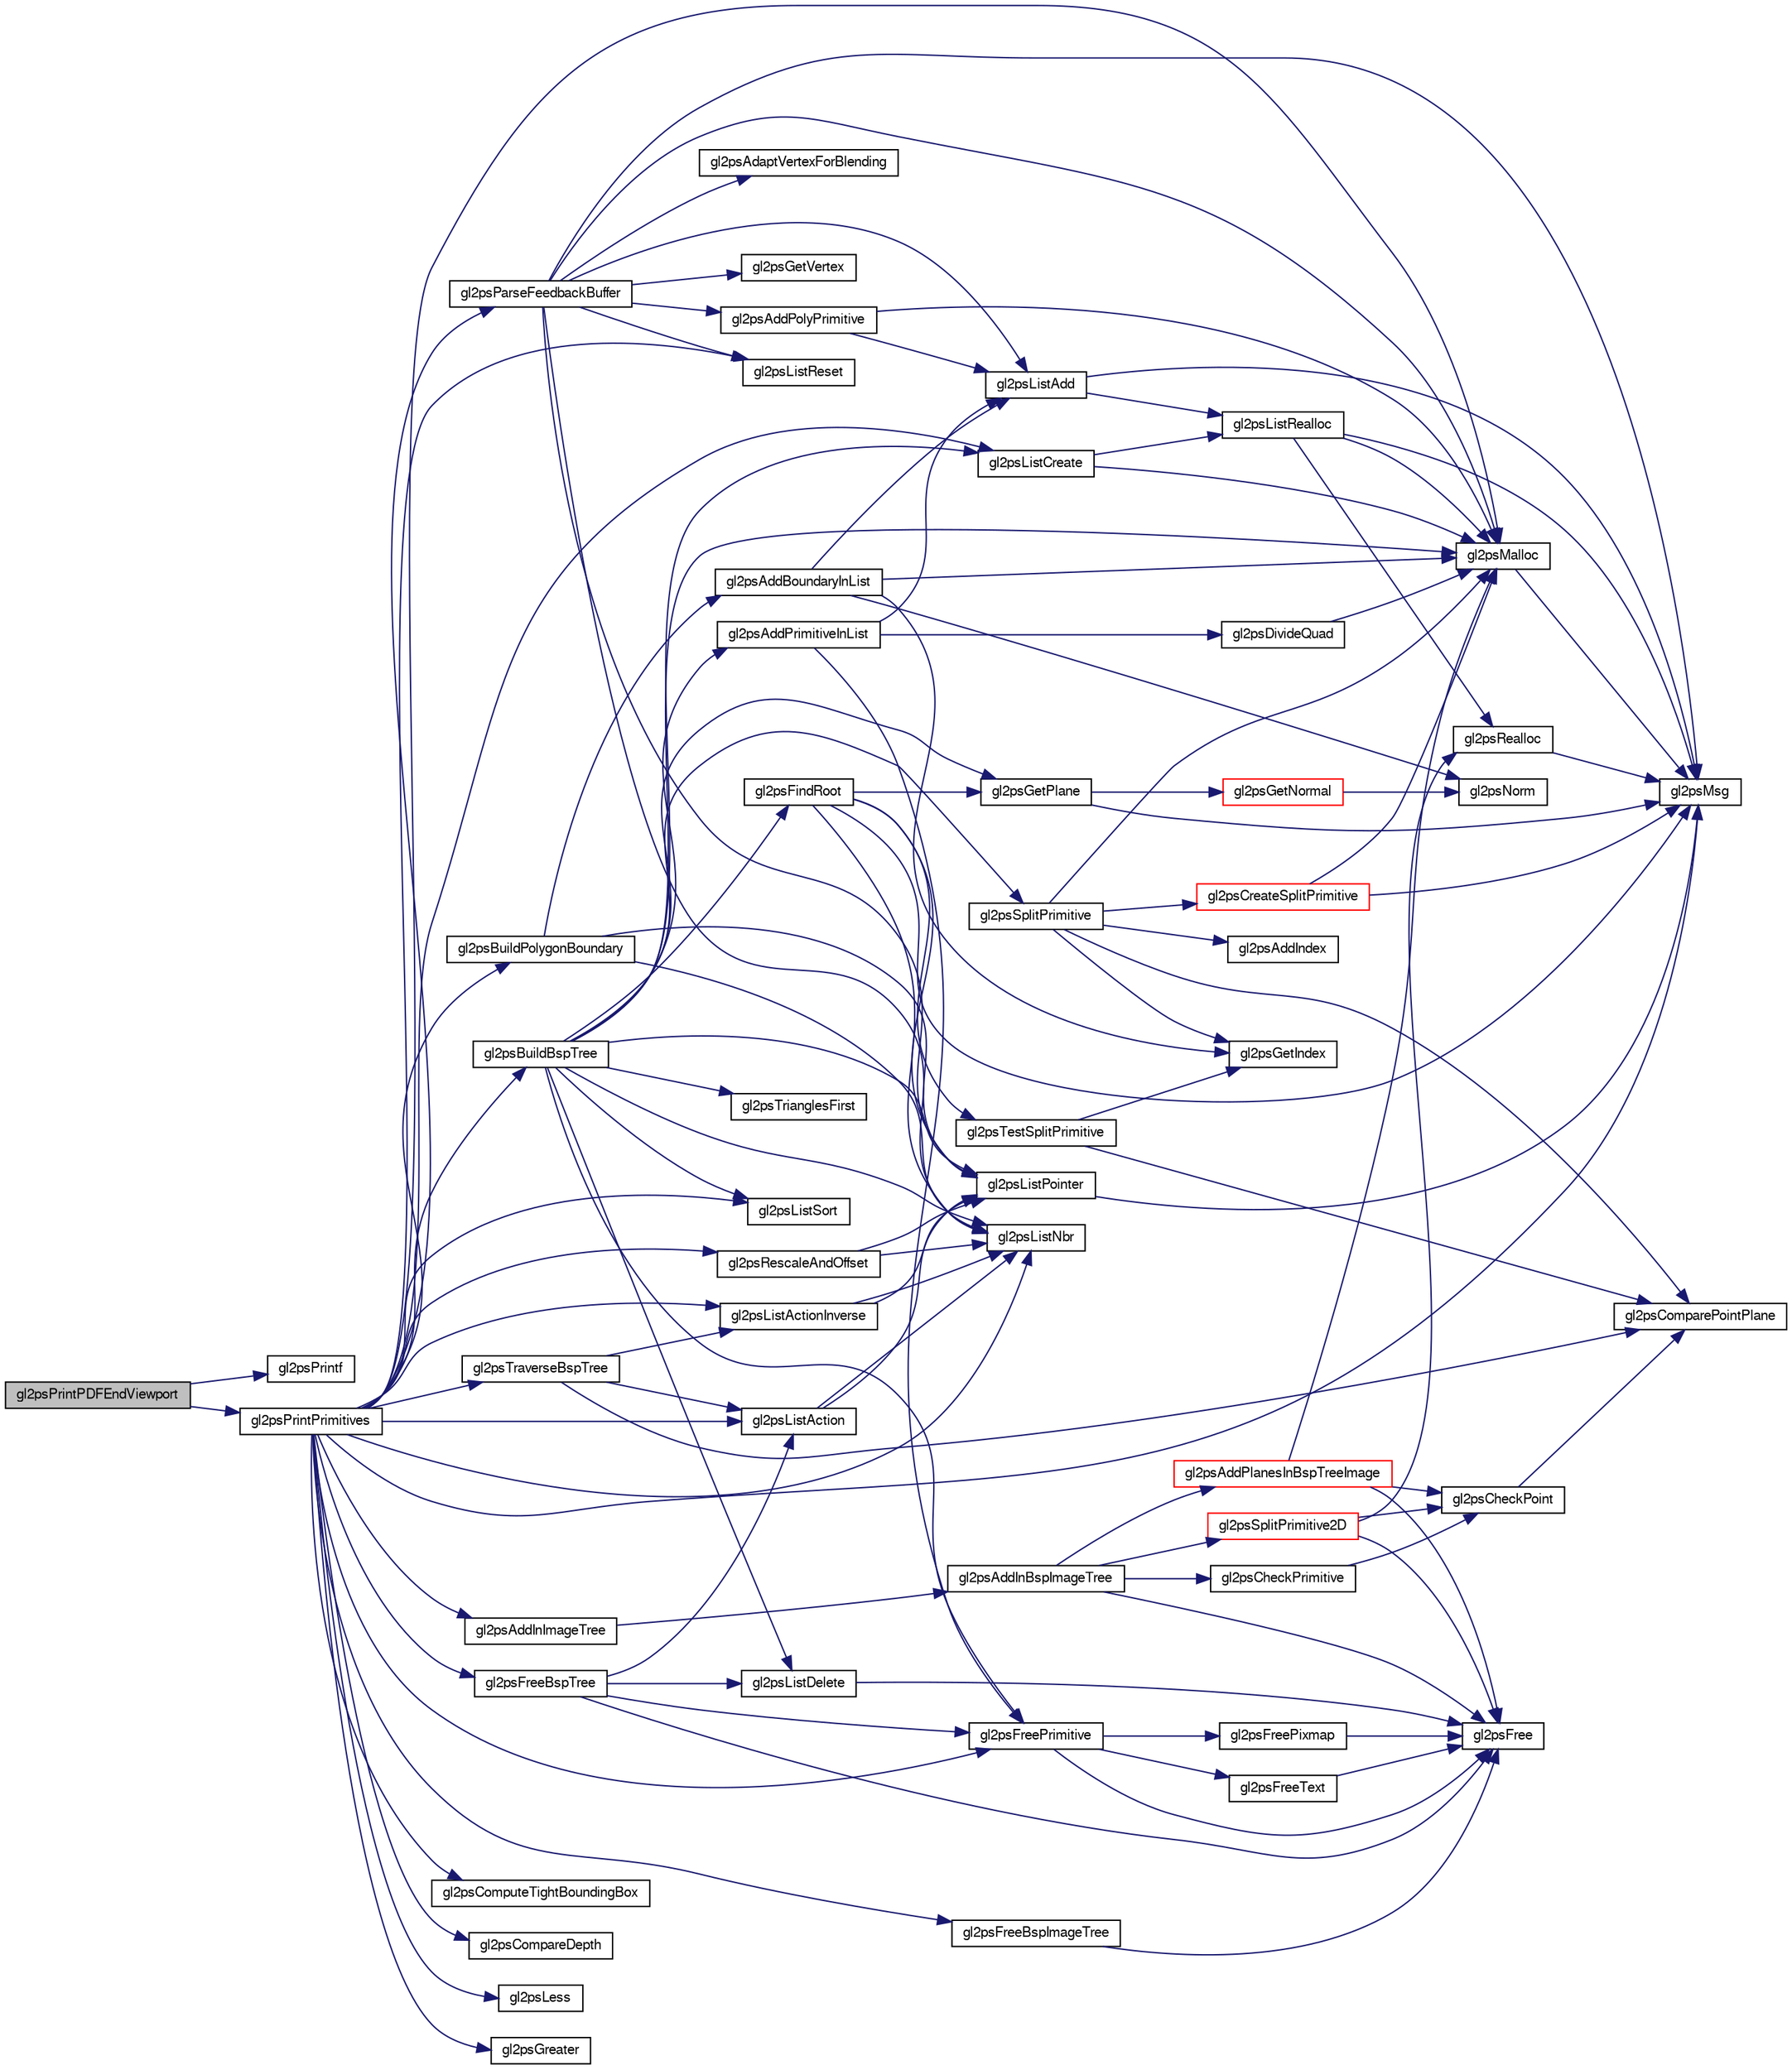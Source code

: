 digraph G
{
  edge [fontname="FreeSans",fontsize="10",labelfontname="FreeSans",labelfontsize="10"];
  node [fontname="FreeSans",fontsize="10",shape=record];
  rankdir="LR";
  Node1 [label="gl2psPrintPDFEndViewport",height=0.2,width=0.4,color="black", fillcolor="grey75", style="filled" fontcolor="black"];
  Node1 -> Node2 [color="midnightblue",fontsize="10",style="solid",fontname="FreeSans"];
  Node2 [label="gl2psPrintf",height=0.2,width=0.4,color="black", fillcolor="white", style="filled",URL="$gl2ps_8c.html#ac9f550ea1c4dfd5a1d89a75c80d5ba77"];
  Node1 -> Node3 [color="midnightblue",fontsize="10",style="solid",fontname="FreeSans"];
  Node3 [label="gl2psPrintPrimitives",height=0.2,width=0.4,color="black", fillcolor="white", style="filled",URL="$gl2ps_8c.html#a2a8f02c7a6eab001539f77b01f6d1941"];
  Node3 -> Node4 [color="midnightblue",fontsize="10",style="solid",fontname="FreeSans"];
  Node4 [label="gl2psMsg",height=0.2,width=0.4,color="black", fillcolor="white", style="filled",URL="$gl2ps_8c.html#ab2b05dc9c0ad9b295309ef903218908c"];
  Node3 -> Node5 [color="midnightblue",fontsize="10",style="solid",fontname="FreeSans"];
  Node5 [label="gl2psParseFeedbackBuffer",height=0.2,width=0.4,color="black", fillcolor="white", style="filled",URL="$gl2ps_8c.html#aec88075909ff34e16c56bf6c05c33b67"];
  Node5 -> Node6 [color="midnightblue",fontsize="10",style="solid",fontname="FreeSans"];
  Node6 [label="gl2psAdaptVertexForBlending",height=0.2,width=0.4,color="black", fillcolor="white", style="filled",URL="$gl2ps_8c.html#a390a2c3b1277a311c3e8809c50a85136"];
  Node5 -> Node7 [color="midnightblue",fontsize="10",style="solid",fontname="FreeSans"];
  Node7 [label="gl2psAddPolyPrimitive",height=0.2,width=0.4,color="black", fillcolor="white", style="filled",URL="$gl2ps_8c.html#a9f3831913473ab9758aba08c62e4a420"];
  Node7 -> Node8 [color="midnightblue",fontsize="10",style="solid",fontname="FreeSans"];
  Node8 [label="gl2psListAdd",height=0.2,width=0.4,color="black", fillcolor="white", style="filled",URL="$gl2ps_8c.html#ac6854212b14c712b8866abe23ff3e329"];
  Node8 -> Node9 [color="midnightblue",fontsize="10",style="solid",fontname="FreeSans"];
  Node9 [label="gl2psListRealloc",height=0.2,width=0.4,color="black", fillcolor="white", style="filled",URL="$gl2ps_8c.html#ad60529307a4f9f99386e892d4a0879ed"];
  Node9 -> Node10 [color="midnightblue",fontsize="10",style="solid",fontname="FreeSans"];
  Node10 [label="gl2psMalloc",height=0.2,width=0.4,color="black", fillcolor="white", style="filled",URL="$gl2ps_8c.html#ae8687abe691957a70d1b0456015e2a4f"];
  Node10 -> Node4 [color="midnightblue",fontsize="10",style="solid",fontname="FreeSans"];
  Node9 -> Node4 [color="midnightblue",fontsize="10",style="solid",fontname="FreeSans"];
  Node9 -> Node11 [color="midnightblue",fontsize="10",style="solid",fontname="FreeSans"];
  Node11 [label="gl2psRealloc",height=0.2,width=0.4,color="black", fillcolor="white", style="filled",URL="$gl2ps_8c.html#ad97a3884fd09ae984f539e0ebc59b9ed"];
  Node11 -> Node4 [color="midnightblue",fontsize="10",style="solid",fontname="FreeSans"];
  Node8 -> Node4 [color="midnightblue",fontsize="10",style="solid",fontname="FreeSans"];
  Node7 -> Node10 [color="midnightblue",fontsize="10",style="solid",fontname="FreeSans"];
  Node5 -> Node12 [color="midnightblue",fontsize="10",style="solid",fontname="FreeSans"];
  Node12 [label="gl2psGetVertex",height=0.2,width=0.4,color="black", fillcolor="white", style="filled",URL="$gl2ps_8c.html#a74986b47e282685f848dee98c59569fc"];
  Node5 -> Node8 [color="midnightblue",fontsize="10",style="solid",fontname="FreeSans"];
  Node5 -> Node13 [color="midnightblue",fontsize="10",style="solid",fontname="FreeSans"];
  Node13 [label="gl2psListNbr",height=0.2,width=0.4,color="black", fillcolor="white", style="filled",URL="$gl2ps_8c.html#a2465a92c54cf5b9492d2300086f522eb"];
  Node5 -> Node14 [color="midnightblue",fontsize="10",style="solid",fontname="FreeSans"];
  Node14 [label="gl2psListPointer",height=0.2,width=0.4,color="black", fillcolor="white", style="filled",URL="$gl2ps_8c.html#af67ad40f61fddd9b042081c96b1be98b"];
  Node14 -> Node4 [color="midnightblue",fontsize="10",style="solid",fontname="FreeSans"];
  Node5 -> Node15 [color="midnightblue",fontsize="10",style="solid",fontname="FreeSans"];
  Node15 [label="gl2psListReset",height=0.2,width=0.4,color="black", fillcolor="white", style="filled",URL="$gl2ps_8c.html#af18920ab626a240eeea7eff070706fe7"];
  Node5 -> Node10 [color="midnightblue",fontsize="10",style="solid",fontname="FreeSans"];
  Node5 -> Node4 [color="midnightblue",fontsize="10",style="solid",fontname="FreeSans"];
  Node3 -> Node16 [color="midnightblue",fontsize="10",style="solid",fontname="FreeSans"];
  Node16 [label="gl2psRescaleAndOffset",height=0.2,width=0.4,color="black", fillcolor="white", style="filled",URL="$gl2ps_8c.html#a8aa2a6e69eb7a4846f83706c25b313cc"];
  Node16 -> Node13 [color="midnightblue",fontsize="10",style="solid",fontname="FreeSans"];
  Node16 -> Node14 [color="midnightblue",fontsize="10",style="solid",fontname="FreeSans"];
  Node3 -> Node13 [color="midnightblue",fontsize="10",style="solid",fontname="FreeSans"];
  Node3 -> Node17 [color="midnightblue",fontsize="10",style="solid",fontname="FreeSans"];
  Node17 [label="gl2psListAction",height=0.2,width=0.4,color="black", fillcolor="white", style="filled",URL="$gl2ps_8c.html#aa3a5289709697297ed880250e717b4d6"];
  Node17 -> Node13 [color="midnightblue",fontsize="10",style="solid",fontname="FreeSans"];
  Node17 -> Node14 [color="midnightblue",fontsize="10",style="solid",fontname="FreeSans"];
  Node3 -> Node18 [color="midnightblue",fontsize="10",style="solid",fontname="FreeSans"];
  Node18 [label="gl2psComputeTightBoundingBox",height=0.2,width=0.4,color="black", fillcolor="white", style="filled",URL="$gl2ps_8c.html#a6c08990728b10077d0920f86e8f563c0"];
  Node3 -> Node19 [color="midnightblue",fontsize="10",style="solid",fontname="FreeSans"];
  Node19 [label="gl2psFreePrimitive",height=0.2,width=0.4,color="black", fillcolor="white", style="filled",URL="$gl2ps_8c.html#a2e6682ec07dc244fd1ee99a07bbe0245"];
  Node19 -> Node20 [color="midnightblue",fontsize="10",style="solid",fontname="FreeSans"];
  Node20 [label="gl2psFree",height=0.2,width=0.4,color="black", fillcolor="white", style="filled",URL="$gl2ps_8c.html#a9da21cb65c24c911efd2d82c988287bc"];
  Node19 -> Node21 [color="midnightblue",fontsize="10",style="solid",fontname="FreeSans"];
  Node21 [label="gl2psFreePixmap",height=0.2,width=0.4,color="black", fillcolor="white", style="filled",URL="$gl2ps_8c.html#a676a71038ca841eb8845224bd43b879f"];
  Node21 -> Node20 [color="midnightblue",fontsize="10",style="solid",fontname="FreeSans"];
  Node19 -> Node22 [color="midnightblue",fontsize="10",style="solid",fontname="FreeSans"];
  Node22 [label="gl2psFreeText",height=0.2,width=0.4,color="black", fillcolor="white", style="filled",URL="$gl2ps_8c.html#ad2d77be172e23794091201f555307cac"];
  Node22 -> Node20 [color="midnightblue",fontsize="10",style="solid",fontname="FreeSans"];
  Node3 -> Node15 [color="midnightblue",fontsize="10",style="solid",fontname="FreeSans"];
  Node3 -> Node23 [color="midnightblue",fontsize="10",style="solid",fontname="FreeSans"];
  Node23 [label="gl2psListSort",height=0.2,width=0.4,color="black", fillcolor="white", style="filled",URL="$gl2ps_8c.html#a026b19175df092eeef2e9573815f0953"];
  Node3 -> Node24 [color="midnightblue",fontsize="10",style="solid",fontname="FreeSans"];
  Node24 [label="gl2psCompareDepth",height=0.2,width=0.4,color="black", fillcolor="white", style="filled",URL="$gl2ps_8c.html#a4e6a4b2daad6822b388b86c723807022"];
  Node3 -> Node25 [color="midnightblue",fontsize="10",style="solid",fontname="FreeSans"];
  Node25 [label="gl2psListActionInverse",height=0.2,width=0.4,color="black", fillcolor="white", style="filled",URL="$gl2ps_8c.html#ae02a605fa2013b5fa1ae66a5bd1f6665"];
  Node25 -> Node13 [color="midnightblue",fontsize="10",style="solid",fontname="FreeSans"];
  Node25 -> Node14 [color="midnightblue",fontsize="10",style="solid",fontname="FreeSans"];
  Node3 -> Node26 [color="midnightblue",fontsize="10",style="solid",fontname="FreeSans"];
  Node26 [label="gl2psAddInImageTree",height=0.2,width=0.4,color="black", fillcolor="white", style="filled",URL="$gl2ps_8c.html#ac922753ff2ccd48beec9c2376f271258"];
  Node26 -> Node27 [color="midnightblue",fontsize="10",style="solid",fontname="FreeSans"];
  Node27 [label="gl2psAddInBspImageTree",height=0.2,width=0.4,color="black", fillcolor="white", style="filled",URL="$gl2ps_8c.html#aa32bfee41ede700e6f4ddd3feed55cb7"];
  Node27 -> Node28 [color="midnightblue",fontsize="10",style="solid",fontname="FreeSans"];
  Node28 [label="gl2psAddPlanesInBspTreeImage",height=0.2,width=0.4,color="red", fillcolor="white", style="filled",URL="$gl2ps_8c.html#ab1064d859ab48e175347ec218c1a6da2"];
  Node28 -> Node29 [color="midnightblue",fontsize="10",style="solid",fontname="FreeSans"];
  Node29 [label="gl2psCheckPoint",height=0.2,width=0.4,color="black", fillcolor="white", style="filled",URL="$gl2ps_8c.html#a7597e03e230c3931ec83aed4c31af6e7"];
  Node29 -> Node30 [color="midnightblue",fontsize="10",style="solid",fontname="FreeSans"];
  Node30 [label="gl2psComparePointPlane",height=0.2,width=0.4,color="black", fillcolor="white", style="filled",URL="$gl2ps_8c.html#afb01acbb2a9493e62c981d63d079bbe4"];
  Node28 -> Node20 [color="midnightblue",fontsize="10",style="solid",fontname="FreeSans"];
  Node28 -> Node10 [color="midnightblue",fontsize="10",style="solid",fontname="FreeSans"];
  Node27 -> Node31 [color="midnightblue",fontsize="10",style="solid",fontname="FreeSans"];
  Node31 [label="gl2psCheckPrimitive",height=0.2,width=0.4,color="black", fillcolor="white", style="filled",URL="$gl2ps_8c.html#a9209bdc608c6bf1973266e072465c7ba"];
  Node31 -> Node29 [color="midnightblue",fontsize="10",style="solid",fontname="FreeSans"];
  Node27 -> Node20 [color="midnightblue",fontsize="10",style="solid",fontname="FreeSans"];
  Node27 -> Node32 [color="midnightblue",fontsize="10",style="solid",fontname="FreeSans"];
  Node32 [label="gl2psSplitPrimitive2D",height=0.2,width=0.4,color="red", fillcolor="white", style="filled",URL="$gl2ps_8c.html#a27b55ebcdb7d29677eb7985e1cd437d4"];
  Node32 -> Node29 [color="midnightblue",fontsize="10",style="solid",fontname="FreeSans"];
  Node32 -> Node11 [color="midnightblue",fontsize="10",style="solid",fontname="FreeSans"];
  Node32 -> Node20 [color="midnightblue",fontsize="10",style="solid",fontname="FreeSans"];
  Node3 -> Node33 [color="midnightblue",fontsize="10",style="solid",fontname="FreeSans"];
  Node33 [label="gl2psFreeBspImageTree",height=0.2,width=0.4,color="black", fillcolor="white", style="filled",URL="$gl2ps_8c.html#a3c2f4f57c2cb6188fa629b7c8ea7375f"];
  Node33 -> Node20 [color="midnightblue",fontsize="10",style="solid",fontname="FreeSans"];
  Node3 -> Node10 [color="midnightblue",fontsize="10",style="solid",fontname="FreeSans"];
  Node3 -> Node34 [color="midnightblue",fontsize="10",style="solid",fontname="FreeSans"];
  Node34 [label="gl2psBuildBspTree",height=0.2,width=0.4,color="black", fillcolor="white", style="filled",URL="$gl2ps_8c.html#a6d021d33e03c36bb2b662ce633913019"];
  Node34 -> Node35 [color="midnightblue",fontsize="10",style="solid",fontname="FreeSans"];
  Node35 [label="gl2psAddPrimitiveInList",height=0.2,width=0.4,color="black", fillcolor="white", style="filled",URL="$gl2ps_8c.html#a3822cd56d4103e478934e1d5d42d4ed5"];
  Node35 -> Node36 [color="midnightblue",fontsize="10",style="solid",fontname="FreeSans"];
  Node36 [label="gl2psDivideQuad",height=0.2,width=0.4,color="black", fillcolor="white", style="filled",URL="$gl2ps_8c.html#a19aeb49d886359842b68c5698fd174f4"];
  Node36 -> Node10 [color="midnightblue",fontsize="10",style="solid",fontname="FreeSans"];
  Node35 -> Node19 [color="midnightblue",fontsize="10",style="solid",fontname="FreeSans"];
  Node35 -> Node8 [color="midnightblue",fontsize="10",style="solid",fontname="FreeSans"];
  Node34 -> Node37 [color="midnightblue",fontsize="10",style="solid",fontname="FreeSans"];
  Node37 [label="gl2psFindRoot",height=0.2,width=0.4,color="black", fillcolor="white", style="filled",URL="$gl2ps_8c.html#aa2270fe27da791f6d818ee4ad3f26ae1"];
  Node37 -> Node38 [color="midnightblue",fontsize="10",style="solid",fontname="FreeSans"];
  Node38 [label="gl2psGetPlane",height=0.2,width=0.4,color="black", fillcolor="white", style="filled",URL="$gl2ps_8c.html#a0759e8a0b318592fbf30d8dfb396da31"];
  Node38 -> Node39 [color="midnightblue",fontsize="10",style="solid",fontname="FreeSans"];
  Node39 [label="gl2psGetNormal",height=0.2,width=0.4,color="red", fillcolor="white", style="filled",URL="$gl2ps_8c.html#ae8ff064e9a2a6c0c561b2b0e2c04ad8d"];
  Node39 -> Node40 [color="midnightblue",fontsize="10",style="solid",fontname="FreeSans"];
  Node40 [label="gl2psNorm",height=0.2,width=0.4,color="black", fillcolor="white", style="filled",URL="$gl2ps_8c.html#a079f096474f22f8c9a4fb3475c9d2019"];
  Node38 -> Node4 [color="midnightblue",fontsize="10",style="solid",fontname="FreeSans"];
  Node37 -> Node13 [color="midnightblue",fontsize="10",style="solid",fontname="FreeSans"];
  Node37 -> Node14 [color="midnightblue",fontsize="10",style="solid",fontname="FreeSans"];
  Node37 -> Node4 [color="midnightblue",fontsize="10",style="solid",fontname="FreeSans"];
  Node37 -> Node41 [color="midnightblue",fontsize="10",style="solid",fontname="FreeSans"];
  Node41 [label="gl2psTestSplitPrimitive",height=0.2,width=0.4,color="black", fillcolor="white", style="filled",URL="$gl2ps_8c.html#ae6622f11ee2f7fdd7cad437e699f83c1"];
  Node41 -> Node30 [color="midnightblue",fontsize="10",style="solid",fontname="FreeSans"];
  Node41 -> Node42 [color="midnightblue",fontsize="10",style="solid",fontname="FreeSans"];
  Node42 [label="gl2psGetIndex",height=0.2,width=0.4,color="black", fillcolor="white", style="filled",URL="$gl2ps_8c.html#a326a914653875491d674f53aaa8be357"];
  Node34 -> Node19 [color="midnightblue",fontsize="10",style="solid",fontname="FreeSans"];
  Node34 -> Node38 [color="midnightblue",fontsize="10",style="solid",fontname="FreeSans"];
  Node34 -> Node43 [color="midnightblue",fontsize="10",style="solid",fontname="FreeSans"];
  Node43 [label="gl2psListCreate",height=0.2,width=0.4,color="black", fillcolor="white", style="filled",URL="$gl2ps_8c.html#ab361e8cdc565ddf47117405c7a3923fb"];
  Node43 -> Node9 [color="midnightblue",fontsize="10",style="solid",fontname="FreeSans"];
  Node43 -> Node10 [color="midnightblue",fontsize="10",style="solid",fontname="FreeSans"];
  Node34 -> Node44 [color="midnightblue",fontsize="10",style="solid",fontname="FreeSans"];
  Node44 [label="gl2psListDelete",height=0.2,width=0.4,color="black", fillcolor="white", style="filled",URL="$gl2ps_8c.html#a68be16bf8eebaacde59eac878cd23f33"];
  Node44 -> Node20 [color="midnightblue",fontsize="10",style="solid",fontname="FreeSans"];
  Node34 -> Node13 [color="midnightblue",fontsize="10",style="solid",fontname="FreeSans"];
  Node34 -> Node14 [color="midnightblue",fontsize="10",style="solid",fontname="FreeSans"];
  Node34 -> Node23 [color="midnightblue",fontsize="10",style="solid",fontname="FreeSans"];
  Node34 -> Node10 [color="midnightblue",fontsize="10",style="solid",fontname="FreeSans"];
  Node34 -> Node45 [color="midnightblue",fontsize="10",style="solid",fontname="FreeSans"];
  Node45 [label="gl2psSplitPrimitive",height=0.2,width=0.4,color="black", fillcolor="white", style="filled",URL="$gl2ps_8c.html#a2f3ca806a66e2e9cd31e12b1a0b60eda"];
  Node45 -> Node30 [color="midnightblue",fontsize="10",style="solid",fontname="FreeSans"];
  Node45 -> Node42 [color="midnightblue",fontsize="10",style="solid",fontname="FreeSans"];
  Node45 -> Node46 [color="midnightblue",fontsize="10",style="solid",fontname="FreeSans"];
  Node46 [label="gl2psAddIndex",height=0.2,width=0.4,color="black", fillcolor="white", style="filled",URL="$gl2ps_8c.html#a3b89bd2881318d6ecf81141434ef1907"];
  Node45 -> Node10 [color="midnightblue",fontsize="10",style="solid",fontname="FreeSans"];
  Node45 -> Node47 [color="midnightblue",fontsize="10",style="solid",fontname="FreeSans"];
  Node47 [label="gl2psCreateSplitPrimitive",height=0.2,width=0.4,color="red", fillcolor="white", style="filled",URL="$gl2ps_8c.html#ae0c8d6892060b9a81944f0e0f7d3ab23"];
  Node47 -> Node10 [color="midnightblue",fontsize="10",style="solid",fontname="FreeSans"];
  Node47 -> Node4 [color="midnightblue",fontsize="10",style="solid",fontname="FreeSans"];
  Node34 -> Node48 [color="midnightblue",fontsize="10",style="solid",fontname="FreeSans"];
  Node48 [label="gl2psTrianglesFirst",height=0.2,width=0.4,color="black", fillcolor="white", style="filled",URL="$gl2ps_8c.html#a900a108215d84abf759dbcd3737bb0f6"];
  Node3 -> Node49 [color="midnightblue",fontsize="10",style="solid",fontname="FreeSans"];
  Node49 [label="gl2psBuildPolygonBoundary",height=0.2,width=0.4,color="black", fillcolor="white", style="filled",URL="$gl2ps_8c.html#a91a7c9e544fedaedc2fe8352cb1914e9"];
  Node49 -> Node50 [color="midnightblue",fontsize="10",style="solid",fontname="FreeSans"];
  Node50 [label="gl2psAddBoundaryInList",height=0.2,width=0.4,color="black", fillcolor="white", style="filled",URL="$gl2ps_8c.html#aafaebf51a9a4b0e596ad4d0dc6e7019f"];
  Node50 -> Node42 [color="midnightblue",fontsize="10",style="solid",fontname="FreeSans"];
  Node50 -> Node8 [color="midnightblue",fontsize="10",style="solid",fontname="FreeSans"];
  Node50 -> Node10 [color="midnightblue",fontsize="10",style="solid",fontname="FreeSans"];
  Node50 -> Node40 [color="midnightblue",fontsize="10",style="solid",fontname="FreeSans"];
  Node49 -> Node13 [color="midnightblue",fontsize="10",style="solid",fontname="FreeSans"];
  Node49 -> Node14 [color="midnightblue",fontsize="10",style="solid",fontname="FreeSans"];
  Node3 -> Node51 [color="midnightblue",fontsize="10",style="solid",fontname="FreeSans"];
  Node51 [label="gl2psTraverseBspTree",height=0.2,width=0.4,color="black", fillcolor="white", style="filled",URL="$gl2ps_8c.html#a5f67fc7db4d0c77a098286dc232222e1"];
  Node51 -> Node30 [color="midnightblue",fontsize="10",style="solid",fontname="FreeSans"];
  Node51 -> Node25 [color="midnightblue",fontsize="10",style="solid",fontname="FreeSans"];
  Node51 -> Node17 [color="midnightblue",fontsize="10",style="solid",fontname="FreeSans"];
  Node3 -> Node52 [color="midnightblue",fontsize="10",style="solid",fontname="FreeSans"];
  Node52 [label="gl2psLess",height=0.2,width=0.4,color="black", fillcolor="white", style="filled",URL="$gl2ps_8c.html#a73e893c37bbb30c73f3310bc13c051a3"];
  Node3 -> Node53 [color="midnightblue",fontsize="10",style="solid",fontname="FreeSans"];
  Node53 [label="gl2psGreater",height=0.2,width=0.4,color="black", fillcolor="white", style="filled",URL="$gl2ps_8c.html#a4c6e845c094b24df817b6e53c627f587"];
  Node3 -> Node54 [color="midnightblue",fontsize="10",style="solid",fontname="FreeSans"];
  Node54 [label="gl2psFreeBspTree",height=0.2,width=0.4,color="black", fillcolor="white", style="filled",URL="$gl2ps_8c.html#a93a3c64ab419a0b3d0babf1ddc1a9bdd"];
  Node54 -> Node20 [color="midnightblue",fontsize="10",style="solid",fontname="FreeSans"];
  Node54 -> Node19 [color="midnightblue",fontsize="10",style="solid",fontname="FreeSans"];
  Node54 -> Node17 [color="midnightblue",fontsize="10",style="solid",fontname="FreeSans"];
  Node54 -> Node44 [color="midnightblue",fontsize="10",style="solid",fontname="FreeSans"];
  Node3 -> Node43 [color="midnightblue",fontsize="10",style="solid",fontname="FreeSans"];
}
